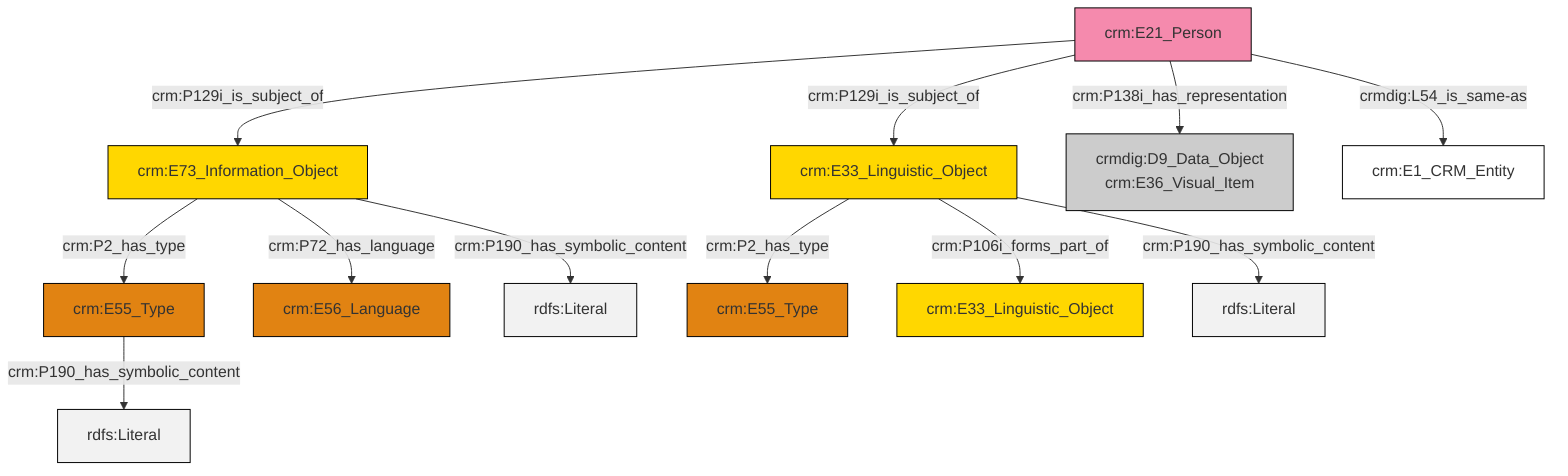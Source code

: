 graph TD
classDef Literal fill:#f2f2f2,stroke:#000000;
classDef CRM_Entity fill:#FFFFFF,stroke:#000000;
classDef Temporal_Entity fill:#00C9E6, stroke:#000000;
classDef Type fill:#E18312, stroke:#000000;
classDef Time-Span fill:#2C9C91, stroke:#000000;
classDef Appellation fill:#FFEB7F, stroke:#000000;
classDef Place fill:#008836, stroke:#000000;
classDef Persistent_Item fill:#B266B2, stroke:#000000;
classDef Conceptual_Object fill:#FFD700, stroke:#000000;
classDef Physical_Thing fill:#D2B48C, stroke:#000000;
classDef Actor fill:#f58aad, stroke:#000000;
classDef PC_Classes fill:#4ce600, stroke:#000000;
classDef Multi fill:#cccccc,stroke:#000000;

4["crm:E73_Information_Object"]:::Conceptual_Object -->|crm:P72_has_language| 5["crm:E56_Language"]:::Type
2["crm:E21_Person"]:::Actor -->|crm:P129i_is_subject_of| 4["crm:E73_Information_Object"]:::Conceptual_Object
4["crm:E73_Information_Object"]:::Conceptual_Object -->|crm:P2_has_type| 0["crm:E55_Type"]:::Type
4["crm:E73_Information_Object"]:::Conceptual_Object -->|crm:P190_has_symbolic_content| 6[rdfs:Literal]:::Literal
2["crm:E21_Person"]:::Actor -->|crm:P129i_is_subject_of| 7["crm:E33_Linguistic_Object"]:::Conceptual_Object
2["crm:E21_Person"]:::Actor -->|crm:P138i_has_representation| 9["crmdig:D9_Data_Object<br>crm:E36_Visual_Item"]:::Multi
7["crm:E33_Linguistic_Object"]:::Conceptual_Object -->|crm:P106i_forms_part_of| 13["crm:E33_Linguistic_Object"]:::Conceptual_Object
7["crm:E33_Linguistic_Object"]:::Conceptual_Object -->|crm:P190_has_symbolic_content| 18[rdfs:Literal]:::Literal
2["crm:E21_Person"]:::Actor -->|crmdig:L54_is_same-as| 20["crm:E1_CRM_Entity"]:::CRM_Entity
0["crm:E55_Type"]:::Type -->|crm:P190_has_symbolic_content| 22[rdfs:Literal]:::Literal
7["crm:E33_Linguistic_Object"]:::Conceptual_Object -->|crm:P2_has_type| 11["crm:E55_Type"]:::Type